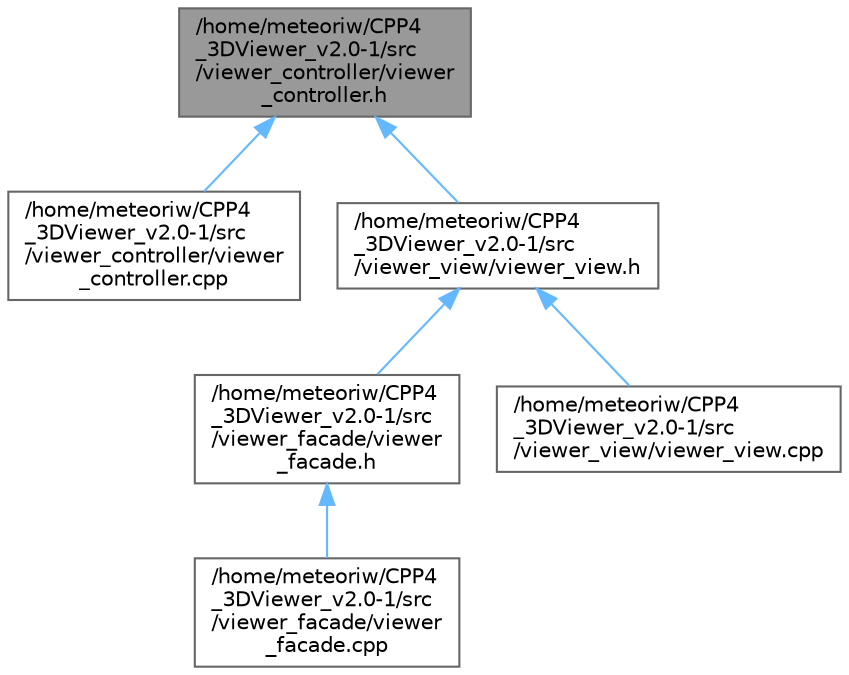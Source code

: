 digraph "/home/meteoriw/CPP4_3DViewer_v2.0-1/src/viewer_controller/viewer_controller.h"
{
 // LATEX_PDF_SIZE
  bgcolor="transparent";
  edge [fontname=Helvetica,fontsize=10,labelfontname=Helvetica,labelfontsize=10];
  node [fontname=Helvetica,fontsize=10,shape=box,height=0.2,width=0.4];
  Node1 [id="Node000001",label="/home/meteoriw/CPP4\l_3DViewer_v2.0-1/src\l/viewer_controller/viewer\l_controller.h",height=0.2,width=0.4,color="gray40", fillcolor="grey60", style="filled", fontcolor="black",tooltip=" "];
  Node1 -> Node2 [id="edge1_Node000001_Node000002",dir="back",color="steelblue1",style="solid",tooltip=" "];
  Node2 [id="Node000002",label="/home/meteoriw/CPP4\l_3DViewer_v2.0-1/src\l/viewer_controller/viewer\l_controller.cpp",height=0.2,width=0.4,color="grey40", fillcolor="white", style="filled",URL="$viewer__controller_8cpp.html",tooltip=" "];
  Node1 -> Node3 [id="edge2_Node000001_Node000003",dir="back",color="steelblue1",style="solid",tooltip=" "];
  Node3 [id="Node000003",label="/home/meteoriw/CPP4\l_3DViewer_v2.0-1/src\l/viewer_view/viewer_view.h",height=0.2,width=0.4,color="grey40", fillcolor="white", style="filled",URL="$viewer__view_8h.html",tooltip=" "];
  Node3 -> Node4 [id="edge3_Node000003_Node000004",dir="back",color="steelblue1",style="solid",tooltip=" "];
  Node4 [id="Node000004",label="/home/meteoriw/CPP4\l_3DViewer_v2.0-1/src\l/viewer_facade/viewer\l_facade.h",height=0.2,width=0.4,color="grey40", fillcolor="white", style="filled",URL="$viewer__facade_8h.html",tooltip=" "];
  Node4 -> Node5 [id="edge4_Node000004_Node000005",dir="back",color="steelblue1",style="solid",tooltip=" "];
  Node5 [id="Node000005",label="/home/meteoriw/CPP4\l_3DViewer_v2.0-1/src\l/viewer_facade/viewer\l_facade.cpp",height=0.2,width=0.4,color="grey40", fillcolor="white", style="filled",URL="$viewer__facade_8cpp.html",tooltip=" "];
  Node3 -> Node6 [id="edge5_Node000003_Node000006",dir="back",color="steelblue1",style="solid",tooltip=" "];
  Node6 [id="Node000006",label="/home/meteoriw/CPP4\l_3DViewer_v2.0-1/src\l/viewer_view/viewer_view.cpp",height=0.2,width=0.4,color="grey40", fillcolor="white", style="filled",URL="$viewer__view_8cpp.html",tooltip=" "];
}
